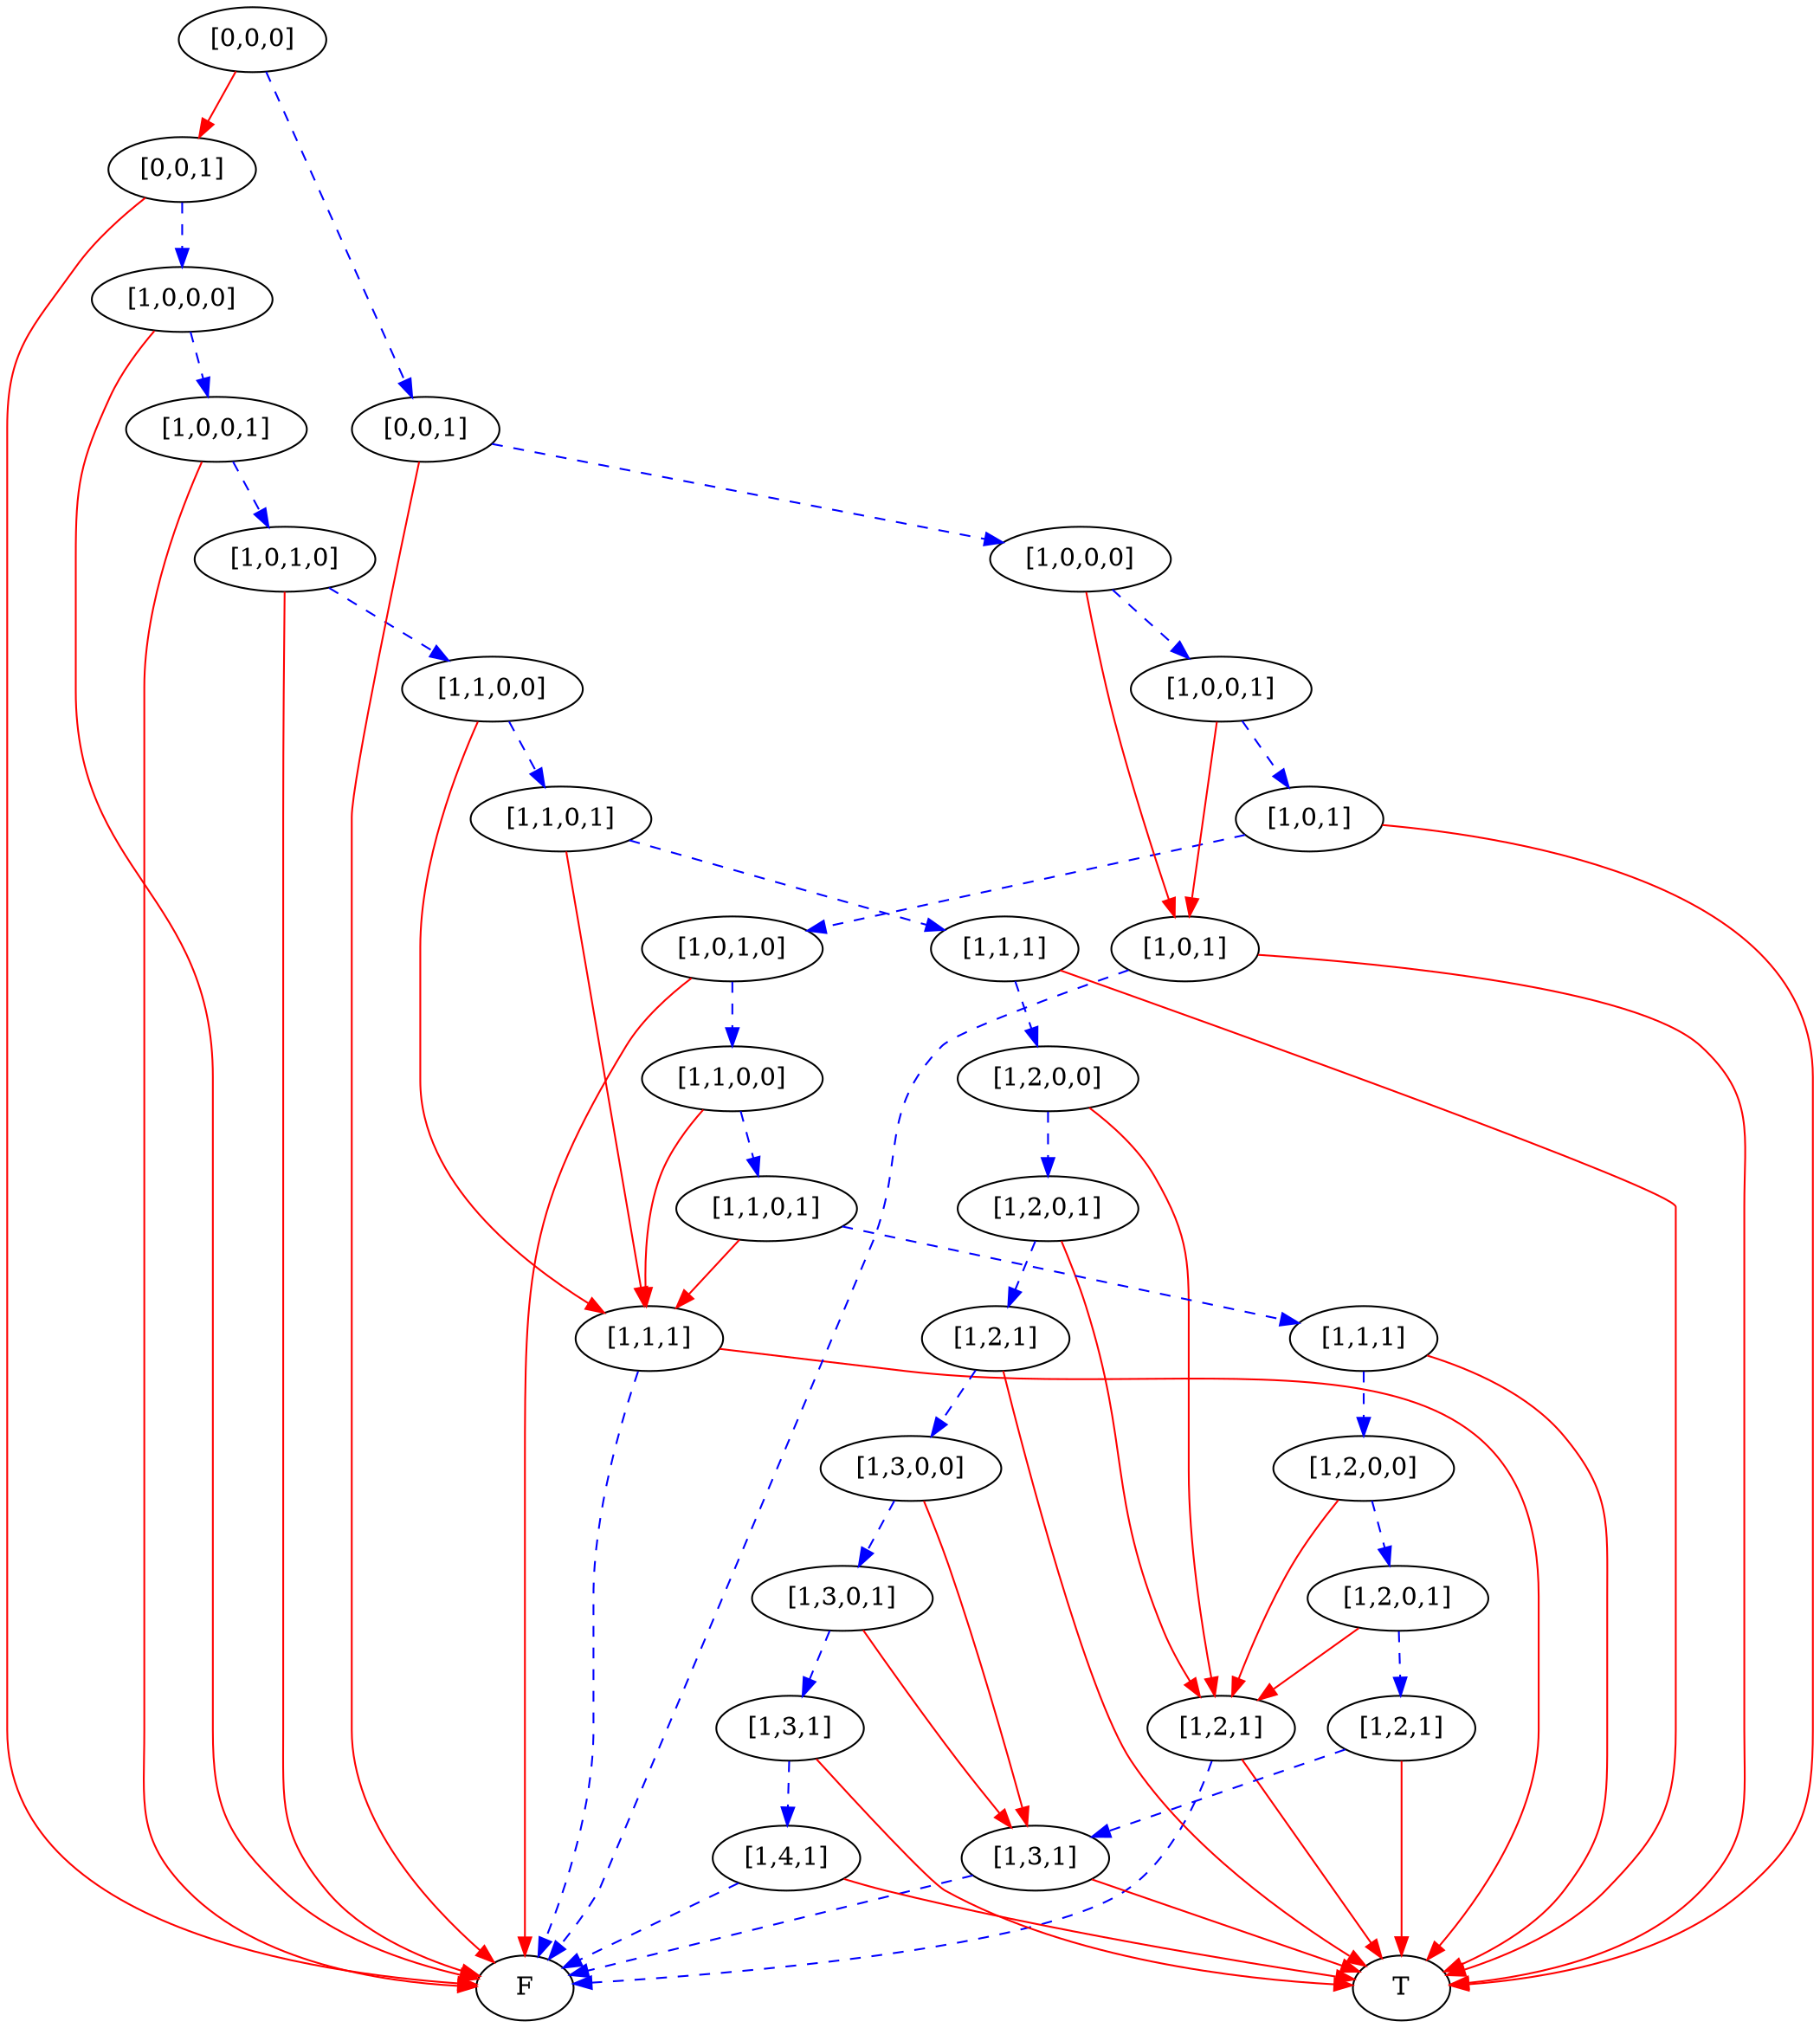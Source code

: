 digraph {
    1 [label=F];
    2 [label=T];
    3 [label="[1,1,1]"];
    4 [label="[1,2,1]"];
    5 [label="[1,3,1]"];
    6 [label="[1,4,1]"];
    7 [label="[1,3,1]"];
    8 [label="[1,3,0,1]"];
    9 [label="[1,3,0,0]"];
    10 [label="[1,2,1]"];
    11 [label="[1,2,0,1]"];
    12 [label="[1,2,0,0]"];
    13 [label="[1,1,1]"];
    14 [label="[1,1,0,1]"];
    15 [label="[1,1,0,0]"];
    16 [label="[1,0,1,0]"];
    17 [label="[1,0,0,1]"];
    18 [label="[1,0,0,0]"];
    19 [label="[0,0,1]"];
    20 [label="[1,0,1]"];
    21 [label="[1,2,1]"];
    22 [label="[1,2,0,1]"];
    23 [label="[1,2,0,0]"];
    24 [label="[1,1,1]"];
    25 [label="[1,1,0,1]"];
    26 [label="[1,1,0,0]"];
    27 [label="[1,0,1,0]"];
    28 [label="[1,0,1]"];
    29 [label="[1,0,0,1]"];
    30 [label="[1,0,0,0]"];
    31 [label="[0,0,1]"];
    32 [label="[0,0,0]"];
    3 -> 1 [style=dashed
           ,color=blue];
    3 -> 2 [color=red];
    4 -> 1 [style=dashed
           ,color=blue];
    4 -> 2 [color=red];
    5 -> 1 [style=dashed
           ,color=blue];
    5 -> 2 [color=red];
    6 -> 1 [style=dashed
           ,color=blue];
    6 -> 2 [color=red];
    7 -> 6 [style=dashed
           ,color=blue];
    7 -> 2 [color=red];
    8 -> 5 [color=red];
    8 -> 7 [style=dashed
           ,color=blue];
    9 -> 5 [color=red];
    9 -> 8 [style=dashed
           ,color=blue];
    10 -> 9 [style=dashed
            ,color=blue];
    10 -> 2 [color=red];
    11 -> 4 [color=red];
    11 -> 10 [style=dashed
             ,color=blue];
    12 -> 4 [color=red];
    12 -> 11 [style=dashed
             ,color=blue];
    13 -> 12 [style=dashed
             ,color=blue];
    13 -> 2 [color=red];
    14 -> 3 [color=red];
    14 -> 13 [style=dashed
             ,color=blue];
    15 -> 3 [color=red];
    15 -> 14 [style=dashed
             ,color=blue];
    16 -> 15 [style=dashed
             ,color=blue];
    16 -> 1 [color=red];
    17 -> 16 [style=dashed
             ,color=blue];
    17 -> 1 [color=red];
    18 -> 17 [style=dashed
             ,color=blue];
    18 -> 1 [color=red];
    19 -> 18 [style=dashed
             ,color=blue];
    19 -> 1 [color=red];
    20 -> 1 [style=dashed
            ,color=blue];
    20 -> 2 [color=red];
    21 -> 5 [style=dashed
            ,color=blue];
    21 -> 2 [color=red];
    22 -> 4 [color=red];
    22 -> 21 [style=dashed
             ,color=blue];
    23 -> 4 [color=red];
    23 -> 22 [style=dashed
             ,color=blue];
    24 -> 23 [style=dashed
             ,color=blue];
    24 -> 2 [color=red];
    25 -> 3 [color=red];
    25 -> 24 [style=dashed
             ,color=blue];
    26 -> 3 [color=red];
    26 -> 25 [style=dashed
             ,color=blue];
    27 -> 26 [style=dashed
             ,color=blue];
    27 -> 1 [color=red];
    28 -> 27 [style=dashed
             ,color=blue];
    28 -> 2 [color=red];
    29 -> 20 [color=red];
    29 -> 28 [style=dashed
             ,color=blue];
    30 -> 20 [color=red];
    30 -> 29 [style=dashed
             ,color=blue];
    31 -> 30 [style=dashed
             ,color=blue];
    31 -> 1 [color=red];
    32 -> 19 [color=red];
    32 -> 31 [style=dashed
             ,color=blue];
}